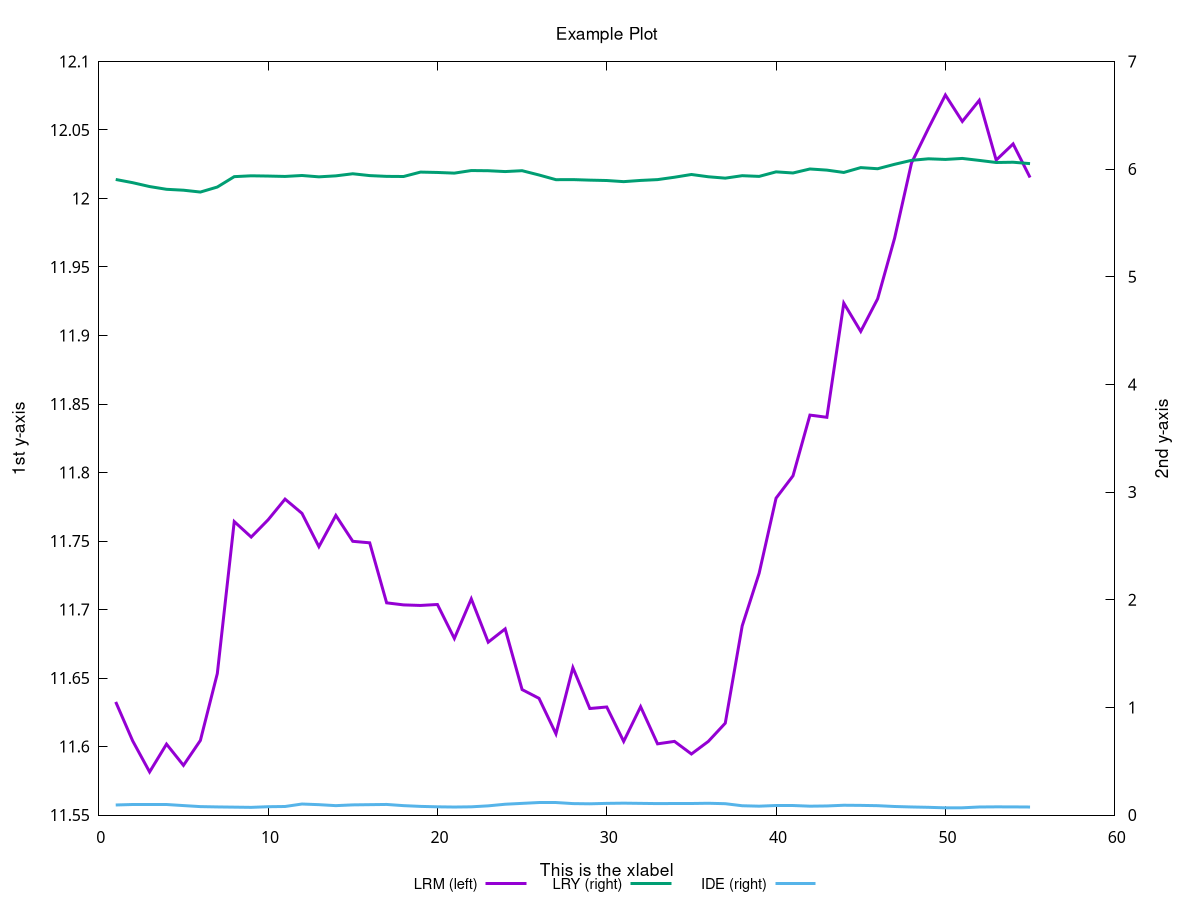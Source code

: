 set encoding utf8
set title 'Example Plot' font 'Helvetica,13'
set xlabel 'This is the xlabel' font 'Helvetica,13'
set ylabel '1st y-axis' font 'Helvetica,13'
set y2label '2nd y-axis' font 'Helvetica,13'
set key outside below font 'Helvetica,11'
set xzeroaxis 
set datafile missing "?" 
set ytics nomirror 
set y2tics 
plot '-' using 1:($2) axes x1y1 title 'LRM (left)' w lines lw 3,  '-' using 1:($2) axes x1y2 title 'LRY (right)' w lines lw 3,  '-' using 1:($2) axes x1y2 title 'IDE (right)' w lines lw 3 
1 11.6326
2 11.6042
3 11.5815
4 11.6018
5 11.5863
6 11.6045
7 11.6533
8 11.7642
9 11.7529
10 11.7655
11 11.7806
12 11.7702
13 11.7459
14 11.7687
15 11.7498
16 11.7487
17 11.7049
18 11.7034
19 11.7030
20 11.7037
21 11.6789
22 11.7078
23 11.6762
24 11.6859
25 11.6416
26 11.6352
27 11.6093
28 11.6576
29 11.6278
30 11.6289
31 11.6038
32 11.6291
33 11.6020
34 11.6038
35 11.5946
36 11.6038
37 11.6171
38 11.6881
39 11.7265
40 11.7813
41 11.7976
42 11.8419
43 11.8403
44 11.9236
45 11.9030
46 11.9268
47 11.9710
48 12.0259
49 12.0512
50 12.0755
51 12.0562
52 12.0716
53 12.0280
54 12.0398
55 12.0153
e
1 5.9037
2 5.8738
3 5.8378
4 5.8123
5 5.8039
6 5.7868
7 5.8334
8 5.9298
9 5.9377
10 5.9353
11 5.9318
12 5.9405
13 5.9280
14 5.9372
15 5.9566
16 5.9396
17 5.9324
18 5.9312
19 5.9721
20 5.9687
21 5.9625
22 5.9865
23 5.9848
24 5.9770
25 5.9851
26 5.9452
27 5.9016
28 5.9024
29 5.8974
30 5.8939
31 5.8835
32 5.8947
33 5.9023
34 5.9244
35 5.9499
36 5.9287
37 5.9159
38 5.9387
39 5.9322
40 5.9743
41 5.9639
42 6.0010
43 5.9905
44 5.9687
45 6.0138
46 6.0033
47 6.0445
48 6.0813
49 6.0956
50 6.0897
51 6.0990
52 6.0807
53 6.0612
54 6.0637
55 6.0508
e
1 0.0940
2 0.0955
3 0.0955
4 0.0955
5 0.0885
6 0.0790
7 0.0760
8 0.0740
9 0.0720
10 0.0780
11 0.0800
12 0.1030
13 0.0970
14 0.0880
15 0.0950
16 0.0970
17 0.0990
18 0.0880
19 0.0810
20 0.0770
21 0.0750
22 0.0770
23 0.0860
24 0.1010
25 0.1090
26 0.1210
27 0.1210
28 0.1070
29 0.1050
30 0.1090
31 0.1110
32 0.1090
33 0.1070
34 0.1110
35 0.1110
36 0.1100
37 0.1060
38 0.0870
39 0.0830
40 0.0850
41 0.0850
42 0.0830
43 0.0850
44 0.0916
45 0.0903
46 0.0876
47 0.0800
48 0.0756
49 0.0724
50 0.0675
51 0.0679
52 0.0754
53 0.0767
54 0.0763
55 0.0752
e
